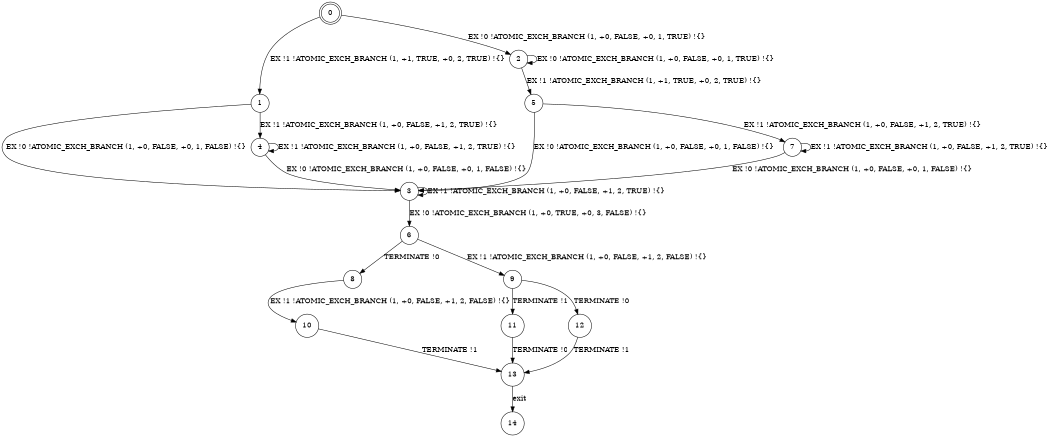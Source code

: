 digraph BCG {
size = "7, 10.5";
center = TRUE;
node [shape = circle];
0 [peripheries = 2];
0 -> 1 [label = "EX !1 !ATOMIC_EXCH_BRANCH (1, +1, TRUE, +0, 2, TRUE) !{}"];
0 -> 2 [label = "EX !0 !ATOMIC_EXCH_BRANCH (1, +0, FALSE, +0, 1, TRUE) !{}"];
1 -> 3 [label = "EX !0 !ATOMIC_EXCH_BRANCH (1, +0, FALSE, +0, 1, FALSE) !{}"];
1 -> 4 [label = "EX !1 !ATOMIC_EXCH_BRANCH (1, +0, FALSE, +1, 2, TRUE) !{}"];
2 -> 5 [label = "EX !1 !ATOMIC_EXCH_BRANCH (1, +1, TRUE, +0, 2, TRUE) !{}"];
2 -> 2 [label = "EX !0 !ATOMIC_EXCH_BRANCH (1, +0, FALSE, +0, 1, TRUE) !{}"];
3 -> 3 [label = "EX !1 !ATOMIC_EXCH_BRANCH (1, +0, FALSE, +1, 2, TRUE) !{}"];
3 -> 6 [label = "EX !0 !ATOMIC_EXCH_BRANCH (1, +0, TRUE, +0, 3, FALSE) !{}"];
4 -> 3 [label = "EX !0 !ATOMIC_EXCH_BRANCH (1, +0, FALSE, +0, 1, FALSE) !{}"];
4 -> 4 [label = "EX !1 !ATOMIC_EXCH_BRANCH (1, +0, FALSE, +1, 2, TRUE) !{}"];
5 -> 7 [label = "EX !1 !ATOMIC_EXCH_BRANCH (1, +0, FALSE, +1, 2, TRUE) !{}"];
5 -> 3 [label = "EX !0 !ATOMIC_EXCH_BRANCH (1, +0, FALSE, +0, 1, FALSE) !{}"];
6 -> 8 [label = "TERMINATE !0"];
6 -> 9 [label = "EX !1 !ATOMIC_EXCH_BRANCH (1, +0, FALSE, +1, 2, FALSE) !{}"];
7 -> 7 [label = "EX !1 !ATOMIC_EXCH_BRANCH (1, +0, FALSE, +1, 2, TRUE) !{}"];
7 -> 3 [label = "EX !0 !ATOMIC_EXCH_BRANCH (1, +0, FALSE, +0, 1, FALSE) !{}"];
8 -> 10 [label = "EX !1 !ATOMIC_EXCH_BRANCH (1, +0, FALSE, +1, 2, FALSE) !{}"];
9 -> 11 [label = "TERMINATE !1"];
9 -> 12 [label = "TERMINATE !0"];
10 -> 13 [label = "TERMINATE !1"];
11 -> 13 [label = "TERMINATE !0"];
12 -> 13 [label = "TERMINATE !1"];
13 -> 14 [label = "exit"];
}
